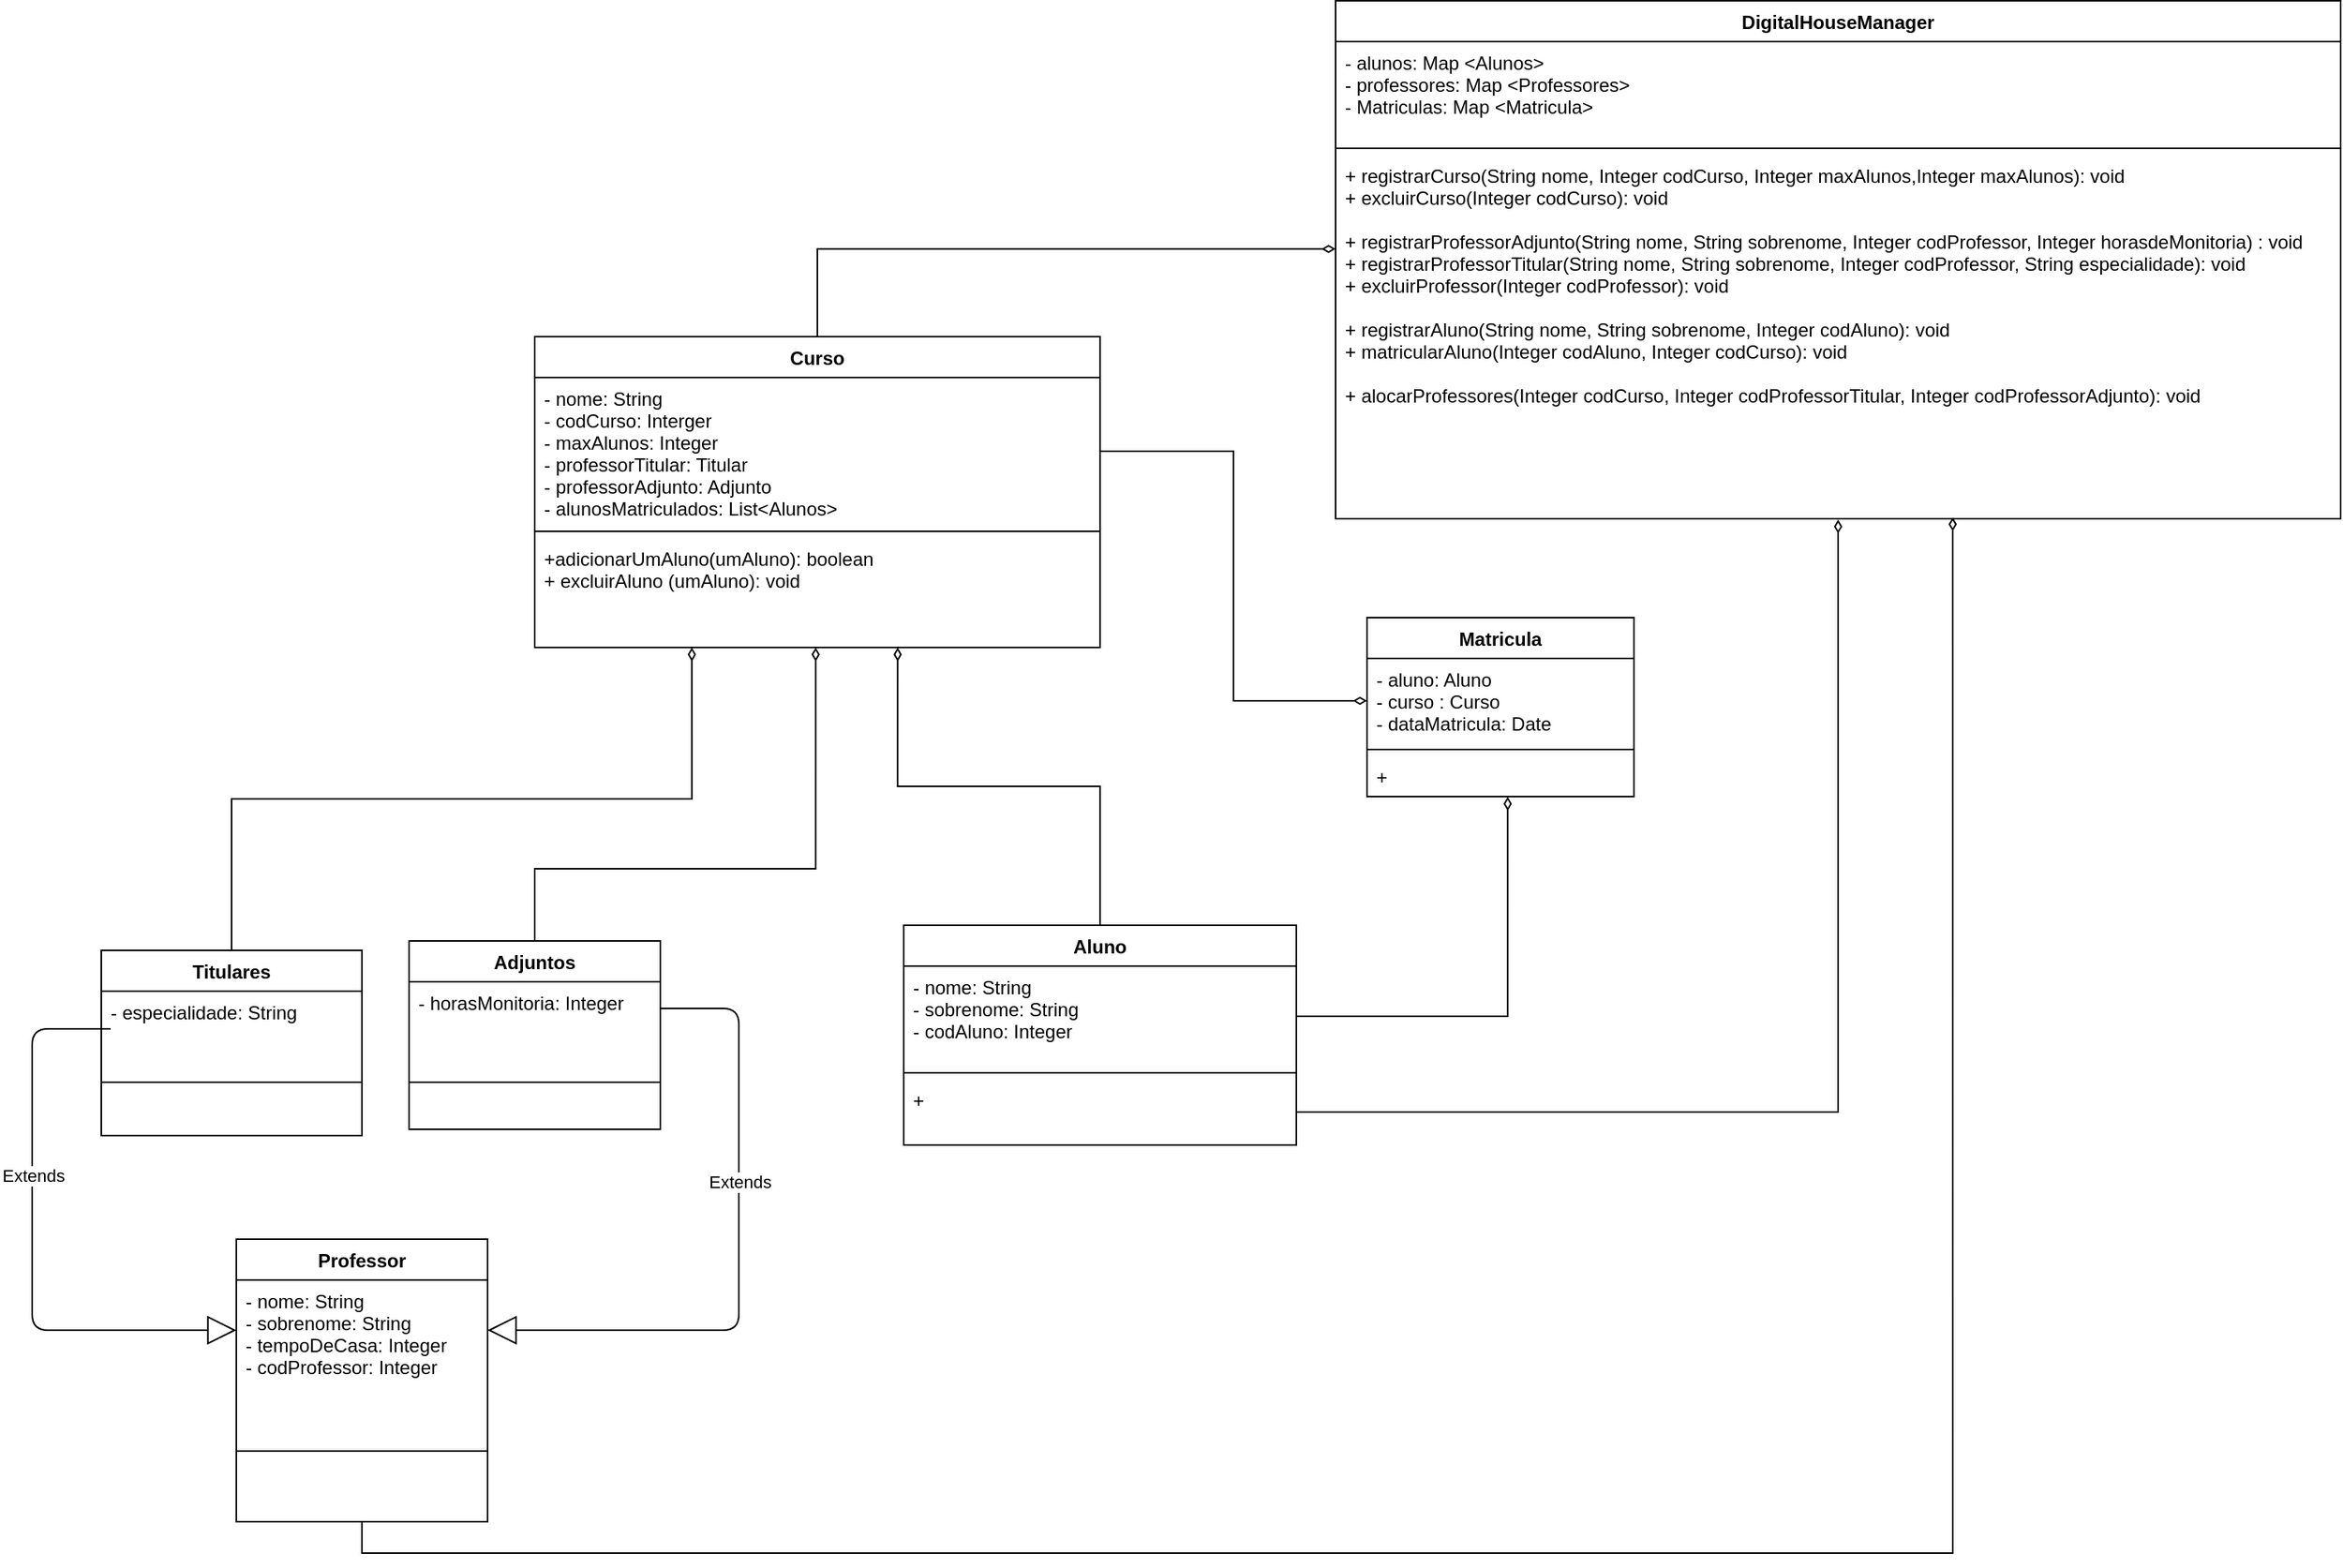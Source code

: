 <mxfile pages="1" version="11.2.1" type="github"><diagram id="DpUYacL6wKYdBlgRdy3t" name="Page-1"><mxGraphModel dx="3743" dy="1450" grid="1" gridSize="10" guides="1" tooltips="1" connect="1" arrows="1" fold="1" page="1" pageScale="1" pageWidth="850" pageHeight="1100" math="0" shadow="0"><root><mxCell id="0"/><mxCell id="1" parent="0"/><mxCell id="1JrDJ7rznppOX7MNwIhd-93" style="edgeStyle=orthogonalEdgeStyle;rounded=0;orthogonalLoop=1;jettySize=auto;html=1;exitX=0.5;exitY=0;exitDx=0;exitDy=0;entryX=0.642;entryY=1;entryDx=0;entryDy=0;entryPerimeter=0;endArrow=diamondThin;endFill=0;" edge="1" parent="1" source="1JrDJ7rznppOX7MNwIhd-1" target="1JrDJ7rznppOX7MNwIhd-87"><mxGeometry relative="1" as="geometry"/></mxCell><mxCell id="1JrDJ7rznppOX7MNwIhd-1" value="Aluno" style="swimlane;fontStyle=1;align=center;verticalAlign=top;childLayout=stackLayout;horizontal=1;startSize=26;horizontalStack=0;resizeParent=1;resizeParentMax=0;resizeLast=0;collapsible=1;marginBottom=0;" vertex="1" parent="1"><mxGeometry x="-181.5" y="637.5" width="250" height="140" as="geometry"/></mxCell><mxCell id="1JrDJ7rznppOX7MNwIhd-2" value="- nome: String&#10;- sobrenome: String&#10;- codAluno: Integer&#10;" style="text;strokeColor=none;fillColor=none;align=left;verticalAlign=top;spacingLeft=4;spacingRight=4;overflow=hidden;rotatable=0;points=[[0,0.5],[1,0.5]];portConstraint=eastwest;" vertex="1" parent="1JrDJ7rznppOX7MNwIhd-1"><mxGeometry y="26" width="250" height="64" as="geometry"/></mxCell><mxCell id="1JrDJ7rznppOX7MNwIhd-3" value="" style="line;strokeWidth=1;fillColor=none;align=left;verticalAlign=middle;spacingTop=-1;spacingLeft=3;spacingRight=3;rotatable=0;labelPosition=right;points=[];portConstraint=eastwest;" vertex="1" parent="1JrDJ7rznppOX7MNwIhd-1"><mxGeometry y="90" width="250" height="8" as="geometry"/></mxCell><mxCell id="1JrDJ7rznppOX7MNwIhd-4" value="+" style="text;strokeColor=none;fillColor=none;align=left;verticalAlign=top;spacingLeft=4;spacingRight=4;overflow=hidden;rotatable=0;points=[[0,0.5],[1,0.5]];portConstraint=eastwest;" vertex="1" parent="1JrDJ7rznppOX7MNwIhd-1"><mxGeometry y="98" width="250" height="42" as="geometry"/></mxCell><mxCell id="1JrDJ7rznppOX7MNwIhd-115" style="edgeStyle=orthogonalEdgeStyle;rounded=0;orthogonalLoop=1;jettySize=auto;html=1;exitX=0.5;exitY=1;exitDx=0;exitDy=0;entryX=0.614;entryY=0.996;entryDx=0;entryDy=0;entryPerimeter=0;startArrow=none;startFill=0;endArrow=diamondThin;endFill=0;" edge="1" parent="1" source="1JrDJ7rznppOX7MNwIhd-12" target="1JrDJ7rznppOX7MNwIhd-68"><mxGeometry relative="1" as="geometry"/></mxCell><mxCell id="1JrDJ7rznppOX7MNwIhd-12" value="Professor" style="swimlane;fontStyle=1;align=center;verticalAlign=top;childLayout=stackLayout;horizontal=1;startSize=26;horizontalStack=0;resizeParent=1;resizeParentMax=0;resizeLast=0;collapsible=1;marginBottom=0;" vertex="1" parent="1"><mxGeometry x="-606.5" y="837.5" width="160" height="180" as="geometry"/></mxCell><mxCell id="1JrDJ7rznppOX7MNwIhd-13" value="- nome: String&#10;- sobrenome: String&#10;- tempoDeCasa: Integer&#10;- codProfessor: Integer&#10;" style="text;strokeColor=none;fillColor=none;align=left;verticalAlign=top;spacingLeft=4;spacingRight=4;overflow=hidden;rotatable=0;points=[[0,0.5],[1,0.5]];portConstraint=eastwest;" vertex="1" parent="1JrDJ7rznppOX7MNwIhd-12"><mxGeometry y="26" width="160" height="64" as="geometry"/></mxCell><mxCell id="1JrDJ7rznppOX7MNwIhd-14" value="" style="line;strokeWidth=1;fillColor=none;align=left;verticalAlign=middle;spacingTop=-1;spacingLeft=3;spacingRight=3;rotatable=0;labelPosition=right;points=[];portConstraint=eastwest;" vertex="1" parent="1JrDJ7rznppOX7MNwIhd-12"><mxGeometry y="90" width="160" height="90" as="geometry"/></mxCell><mxCell id="1JrDJ7rznppOX7MNwIhd-94" style="edgeStyle=orthogonalEdgeStyle;rounded=0;orthogonalLoop=1;jettySize=auto;html=1;exitX=0.5;exitY=0;exitDx=0;exitDy=0;entryX=0.278;entryY=1;entryDx=0;entryDy=0;entryPerimeter=0;endArrow=diamondThin;endFill=0;" edge="1" parent="1" source="1JrDJ7rznppOX7MNwIhd-16" target="1JrDJ7rznppOX7MNwIhd-87"><mxGeometry relative="1" as="geometry"/></mxCell><mxCell id="1JrDJ7rznppOX7MNwIhd-16" value="Titulares" style="swimlane;fontStyle=1;align=center;verticalAlign=top;childLayout=stackLayout;horizontal=1;startSize=26;horizontalStack=0;resizeParent=1;resizeParentMax=0;resizeLast=0;collapsible=1;marginBottom=0;" vertex="1" parent="1"><mxGeometry x="-692.5" y="653.5" width="166" height="118" as="geometry"/></mxCell><mxCell id="1JrDJ7rznppOX7MNwIhd-17" value="- especialidade: String&#10;" style="text;strokeColor=none;fillColor=none;align=left;verticalAlign=top;spacingLeft=4;spacingRight=4;overflow=hidden;rotatable=0;points=[[0,0.5],[1,0.5]];portConstraint=eastwest;" vertex="1" parent="1JrDJ7rznppOX7MNwIhd-16"><mxGeometry y="26" width="166" height="24" as="geometry"/></mxCell><mxCell id="1JrDJ7rznppOX7MNwIhd-18" value="" style="line;strokeWidth=1;fillColor=none;align=left;verticalAlign=middle;spacingTop=-1;spacingLeft=3;spacingRight=3;rotatable=0;labelPosition=right;points=[];portConstraint=eastwest;" vertex="1" parent="1JrDJ7rznppOX7MNwIhd-16"><mxGeometry y="50" width="166" height="68" as="geometry"/></mxCell><mxCell id="1JrDJ7rznppOX7MNwIhd-95" style="edgeStyle=orthogonalEdgeStyle;rounded=0;orthogonalLoop=1;jettySize=auto;html=1;exitX=0.5;exitY=0;exitDx=0;exitDy=0;entryX=0.497;entryY=1;entryDx=0;entryDy=0;entryPerimeter=0;endArrow=diamondThin;endFill=0;" edge="1" parent="1" source="1JrDJ7rznppOX7MNwIhd-20" target="1JrDJ7rznppOX7MNwIhd-87"><mxGeometry relative="1" as="geometry"><mxPoint x="-236.5" y="471.5" as="targetPoint"/><Array as="points"><mxPoint x="-416.5" y="601.5"/><mxPoint x="-237.5" y="601.5"/></Array></mxGeometry></mxCell><mxCell id="1JrDJ7rznppOX7MNwIhd-20" value="Adjuntos" style="swimlane;fontStyle=1;align=center;verticalAlign=top;childLayout=stackLayout;horizontal=1;startSize=26;horizontalStack=0;resizeParent=1;resizeParentMax=0;resizeLast=0;collapsible=1;marginBottom=0;" vertex="1" parent="1"><mxGeometry x="-496.5" y="647.5" width="160" height="120" as="geometry"/></mxCell><mxCell id="1JrDJ7rznppOX7MNwIhd-21" value="- horasMonitoria: Integer&#10;" style="text;strokeColor=none;fillColor=none;align=left;verticalAlign=top;spacingLeft=4;spacingRight=4;overflow=hidden;rotatable=0;points=[[0,0.5],[1,0.5]];portConstraint=eastwest;" vertex="1" parent="1JrDJ7rznppOX7MNwIhd-20"><mxGeometry y="26" width="160" height="34" as="geometry"/></mxCell><mxCell id="1JrDJ7rznppOX7MNwIhd-22" value="" style="line;strokeWidth=1;fillColor=none;align=left;verticalAlign=middle;spacingTop=-1;spacingLeft=3;spacingRight=3;rotatable=0;labelPosition=right;points=[];portConstraint=eastwest;" vertex="1" parent="1JrDJ7rznppOX7MNwIhd-20"><mxGeometry y="60" width="160" height="60" as="geometry"/></mxCell><mxCell id="1JrDJ7rznppOX7MNwIhd-65" value="DigitalHouseManager" style="swimlane;fontStyle=1;align=center;verticalAlign=top;childLayout=stackLayout;horizontal=1;startSize=26;horizontalStack=0;resizeParent=1;resizeParentMax=0;resizeLast=0;collapsible=1;marginBottom=0;" vertex="1" parent="1"><mxGeometry x="93.5" y="48.5" width="640" height="330" as="geometry"/></mxCell><mxCell id="1JrDJ7rznppOX7MNwIhd-66" value="- alunos: Map &lt;Alunos&gt; &#10;- professores: Map &lt;Professores&gt;&#10;- Matriculas: Map &lt;Matricula&gt;" style="text;strokeColor=none;fillColor=none;align=left;verticalAlign=top;spacingLeft=4;spacingRight=4;overflow=hidden;rotatable=0;points=[[0,0.5],[1,0.5]];portConstraint=eastwest;" vertex="1" parent="1JrDJ7rznppOX7MNwIhd-65"><mxGeometry y="26" width="640" height="64" as="geometry"/></mxCell><mxCell id="1JrDJ7rznppOX7MNwIhd-67" value="" style="line;strokeWidth=1;fillColor=none;align=left;verticalAlign=middle;spacingTop=-1;spacingLeft=3;spacingRight=3;rotatable=0;labelPosition=right;points=[];portConstraint=eastwest;" vertex="1" parent="1JrDJ7rznppOX7MNwIhd-65"><mxGeometry y="90" width="640" height="8" as="geometry"/></mxCell><mxCell id="1JrDJ7rznppOX7MNwIhd-68" value="+ registrarCurso(String nome, Integer codCurso, Integer maxAlunos,Integer maxAlunos): void&#10;+ excluirCurso(Integer codCurso): void&#10;&#10;+ registrarProfessorAdjunto(String nome, String sobrenome, Integer codProfessor, Integer horasdeMonitoria) : void&#10;+ registrarProfessorTitular(String nome, String sobrenome, Integer codProfessor, String especialidade): void&#10;+ excluirProfessor(Integer codProfessor): void&#10;&#10;+ registrarAluno(String nome, String sobrenome, Integer codAluno): void&#10;+ matricularAluno(Integer codAluno, Integer codCurso): void&#10;&#10;+ alocarProfessores(Integer codCurso, Integer codProfessorTitular, Integer codProfessorAdjunto): void" style="text;strokeColor=none;fillColor=none;align=left;verticalAlign=top;spacingLeft=4;spacingRight=4;overflow=hidden;rotatable=0;points=[[0,0.5],[1,0.5]];portConstraint=eastwest;" vertex="1" parent="1JrDJ7rznppOX7MNwIhd-65"><mxGeometry y="98" width="640" height="232" as="geometry"/></mxCell><mxCell id="1JrDJ7rznppOX7MNwIhd-89" style="edgeStyle=orthogonalEdgeStyle;rounded=0;orthogonalLoop=1;jettySize=auto;html=1;exitX=0.5;exitY=0;exitDx=0;exitDy=0;entryX=0;entryY=0.259;entryDx=0;entryDy=0;entryPerimeter=0;endArrow=diamondThin;endFill=0;" edge="1" parent="1" source="1JrDJ7rznppOX7MNwIhd-84" target="1JrDJ7rznppOX7MNwIhd-68"><mxGeometry relative="1" as="geometry"/></mxCell><mxCell id="1JrDJ7rznppOX7MNwIhd-84" value="Curso" style="swimlane;fontStyle=1;align=center;verticalAlign=top;childLayout=stackLayout;horizontal=1;startSize=26;horizontalStack=0;resizeParent=1;resizeParentMax=0;resizeLast=0;collapsible=1;marginBottom=0;" vertex="1" parent="1"><mxGeometry x="-416.5" y="262.5" width="360" height="198" as="geometry"/></mxCell><mxCell id="1JrDJ7rznppOX7MNwIhd-85" value="- nome: String&#10;- codCurso: Interger&#10;- maxAlunos: Integer&#10;- professorTitular: Titular&#10;- professorAdjunto: Adjunto&#10;- alunosMatriculados: List&lt;Alunos&gt;" style="text;strokeColor=none;fillColor=none;align=left;verticalAlign=top;spacingLeft=4;spacingRight=4;overflow=hidden;rotatable=0;points=[[0,0.5],[1,0.5]];portConstraint=eastwest;" vertex="1" parent="1JrDJ7rznppOX7MNwIhd-84"><mxGeometry y="26" width="360" height="94" as="geometry"/></mxCell><mxCell id="1JrDJ7rznppOX7MNwIhd-86" value="" style="line;strokeWidth=1;fillColor=none;align=left;verticalAlign=middle;spacingTop=-1;spacingLeft=3;spacingRight=3;rotatable=0;labelPosition=right;points=[];portConstraint=eastwest;" vertex="1" parent="1JrDJ7rznppOX7MNwIhd-84"><mxGeometry y="120" width="360" height="8" as="geometry"/></mxCell><mxCell id="1JrDJ7rznppOX7MNwIhd-87" value="+adicionarUmAluno(umAluno): boolean&#10;+ excluirAluno (umAluno): void" style="text;strokeColor=none;fillColor=none;align=left;verticalAlign=top;spacingLeft=4;spacingRight=4;overflow=hidden;rotatable=0;points=[[0,0.5],[1,0.5]];portConstraint=eastwest;" vertex="1" parent="1JrDJ7rznppOX7MNwIhd-84"><mxGeometry y="128" width="360" height="70" as="geometry"/></mxCell><mxCell id="1JrDJ7rznppOX7MNwIhd-102" value="Extends" style="endArrow=block;endSize=16;endFill=0;html=1;exitX=1;exitY=0.5;exitDx=0;exitDy=0;entryX=1;entryY=0.5;entryDx=0;entryDy=0;" edge="1" parent="1" source="1JrDJ7rznppOX7MNwIhd-21" target="1JrDJ7rznppOX7MNwIhd-13"><mxGeometry x="-0.228" width="160" relative="1" as="geometry"><mxPoint x="-376.5" y="871.5" as="sourcePoint"/><mxPoint x="-216.5" y="871.5" as="targetPoint"/><Array as="points"><mxPoint x="-286.5" y="690.5"/><mxPoint x="-286.5" y="895.5"/></Array><mxPoint as="offset"/></mxGeometry></mxCell><mxCell id="1JrDJ7rznppOX7MNwIhd-103" value="Extends" style="endArrow=block;endSize=16;endFill=0;html=1;exitX=0.036;exitY=1;exitDx=0;exitDy=0;entryX=0;entryY=0.5;entryDx=0;entryDy=0;exitPerimeter=0;" edge="1" parent="1" source="1JrDJ7rznppOX7MNwIhd-17" target="1JrDJ7rznppOX7MNwIhd-13"><mxGeometry x="-0.228" width="160" relative="1" as="geometry"><mxPoint x="-742.5" y="703.5" as="sourcePoint"/><mxPoint x="-852.5" y="908.5" as="targetPoint"/><Array as="points"><mxPoint x="-736.5" y="703.5"/><mxPoint x="-736.5" y="895.5"/></Array><mxPoint as="offset"/></mxGeometry></mxCell><mxCell id="1JrDJ7rznppOX7MNwIhd-107" style="edgeStyle=orthogonalEdgeStyle;rounded=0;orthogonalLoop=1;jettySize=auto;html=1;exitX=1;exitY=0.5;exitDx=0;exitDy=0;entryX=0.527;entryY=1.005;entryDx=0;entryDy=0;endArrow=diamondThin;endFill=0;entryPerimeter=0;" edge="1" parent="1" source="1JrDJ7rznppOX7MNwIhd-2" target="1JrDJ7rznppOX7MNwIhd-111"><mxGeometry relative="1" as="geometry"><mxPoint x="238.357" y="519.643" as="targetPoint"/></mxGeometry></mxCell><mxCell id="1JrDJ7rznppOX7MNwIhd-108" value="Matricula" style="swimlane;fontStyle=1;align=center;verticalAlign=top;childLayout=stackLayout;horizontal=1;startSize=26;horizontalStack=0;resizeParent=1;resizeParentMax=0;resizeLast=0;collapsible=1;marginBottom=0;" vertex="1" parent="1"><mxGeometry x="113.5" y="441.5" width="170" height="114" as="geometry"/></mxCell><mxCell id="1JrDJ7rznppOX7MNwIhd-109" value="- aluno: Aluno&#10;- curso : Curso&#10;- dataMatricula: Date" style="text;strokeColor=none;fillColor=none;align=left;verticalAlign=top;spacingLeft=4;spacingRight=4;overflow=hidden;rotatable=0;points=[[0,0.5],[1,0.5]];portConstraint=eastwest;" vertex="1" parent="1JrDJ7rznppOX7MNwIhd-108"><mxGeometry y="26" width="170" height="54" as="geometry"/></mxCell><mxCell id="1JrDJ7rznppOX7MNwIhd-110" value="" style="line;strokeWidth=1;fillColor=none;align=left;verticalAlign=middle;spacingTop=-1;spacingLeft=3;spacingRight=3;rotatable=0;labelPosition=right;points=[];portConstraint=eastwest;" vertex="1" parent="1JrDJ7rznppOX7MNwIhd-108"><mxGeometry y="80" width="170" height="8" as="geometry"/></mxCell><mxCell id="1JrDJ7rznppOX7MNwIhd-111" value="+" style="text;strokeColor=none;fillColor=none;align=left;verticalAlign=top;spacingLeft=4;spacingRight=4;overflow=hidden;rotatable=0;points=[[0,0.5],[1,0.5]];portConstraint=eastwest;" vertex="1" parent="1JrDJ7rznppOX7MNwIhd-108"><mxGeometry y="88" width="170" height="26" as="geometry"/></mxCell><mxCell id="1JrDJ7rznppOX7MNwIhd-112" style="edgeStyle=orthogonalEdgeStyle;rounded=0;orthogonalLoop=1;jettySize=auto;html=1;exitX=1;exitY=0.5;exitDx=0;exitDy=0;entryX=0;entryY=0.5;entryDx=0;entryDy=0;startArrow=none;startFill=0;endArrow=diamondThin;endFill=0;" edge="1" parent="1" source="1JrDJ7rznppOX7MNwIhd-85" target="1JrDJ7rznppOX7MNwIhd-109"><mxGeometry relative="1" as="geometry"/></mxCell><mxCell id="1JrDJ7rznppOX7MNwIhd-114" style="edgeStyle=orthogonalEdgeStyle;rounded=0;orthogonalLoop=1;jettySize=auto;html=1;exitX=1;exitY=0.5;exitDx=0;exitDy=0;entryX=0.5;entryY=1.002;entryDx=0;entryDy=0;entryPerimeter=0;startArrow=none;startFill=0;endArrow=diamondThin;endFill=0;" edge="1" parent="1" source="1JrDJ7rznppOX7MNwIhd-4" target="1JrDJ7rznppOX7MNwIhd-68"><mxGeometry relative="1" as="geometry"/></mxCell></root></mxGraphModel></diagram></mxfile>